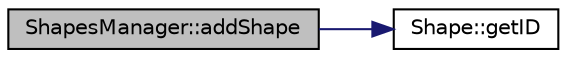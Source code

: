 digraph "ShapesManager::addShape"
{
 // LATEX_PDF_SIZE
  edge [fontname="Helvetica",fontsize="10",labelfontname="Helvetica",labelfontsize="10"];
  node [fontname="Helvetica",fontsize="10",shape=record];
  rankdir="LR";
  Node1 [label="ShapesManager::addShape",height=0.2,width=0.4,color="black", fillcolor="grey75", style="filled", fontcolor="black",tooltip=" "];
  Node1 -> Node2 [color="midnightblue",fontsize="10",style="solid",fontname="Helvetica"];
  Node2 [label="Shape::getID",height=0.2,width=0.4,color="black", fillcolor="white", style="filled",URL="$class_shape.html#a16b3d7d47a4e6400301134849b16e1fe",tooltip=" "];
}
